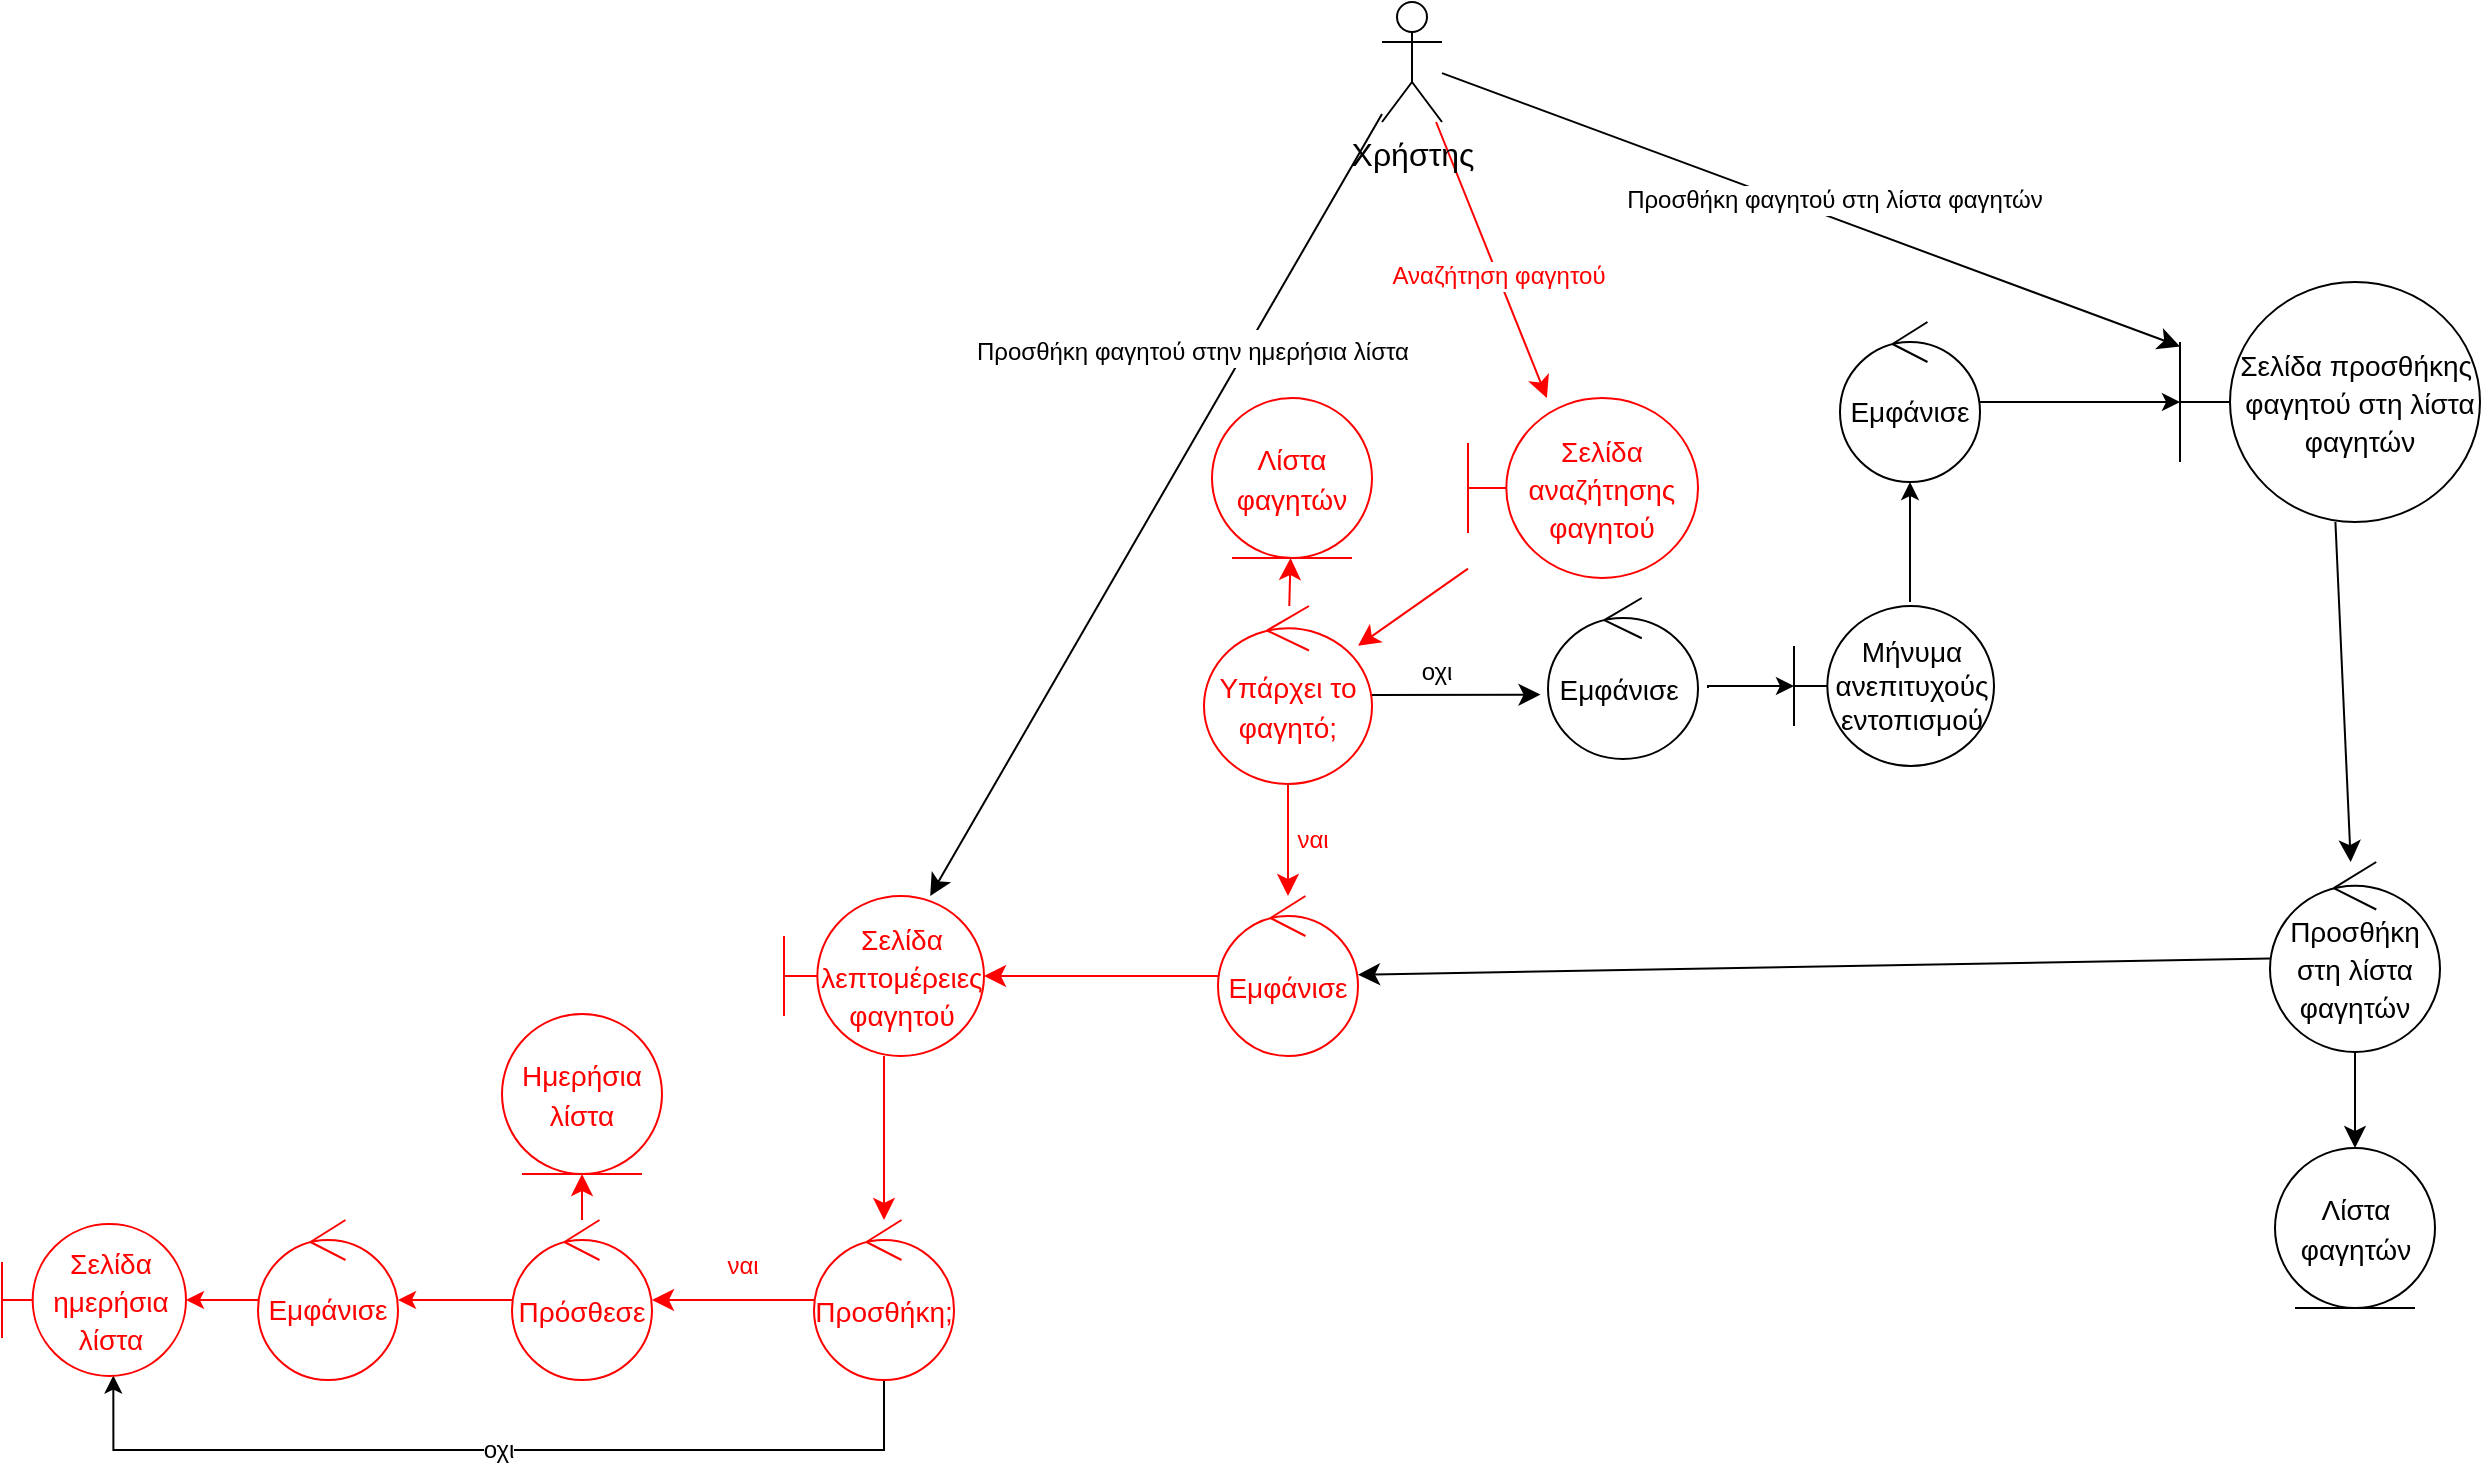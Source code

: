 <mxfile version="20.8.16" type="device"><diagram id="y5UhOXJ24lHy6HSWHHRA" name="Σελίδα-1"><mxGraphModel dx="1462" dy="1228" grid="0" gridSize="10" guides="1" tooltips="1" connect="1" arrows="1" fold="1" page="0" pageScale="1" pageWidth="827" pageHeight="1169" math="0" shadow="0"><root><mxCell id="0"/><mxCell id="1" parent="0"/><mxCell id="HchMumat6N0xvnnnB4oJ-53" value="" style="edgeStyle=none;curved=1;rounded=0;orthogonalLoop=1;jettySize=auto;html=1;fontSize=13;startSize=8;endSize=8;" parent="1" source="HchMumat6N0xvnnnB4oJ-2" target="HchMumat6N0xvnnnB4oJ-39" edge="1"><mxGeometry x="0.527" y="64" relative="1" as="geometry"><mxPoint x="371" y="111" as="targetPoint"/><mxPoint as="offset"/></mxGeometry></mxCell><mxCell id="nytSstBC6C1jP0jetPo6-3" value="&lt;font style=&quot;font-size: 12px;&quot;&gt;Προσθήκη φαγητού στη λίστα φαγητών&lt;/font&gt;" style="edgeLabel;html=1;align=center;verticalAlign=middle;resizable=0;points=[];rotation=0;" parent="HchMumat6N0xvnnnB4oJ-53" vertex="1" connectable="0"><mxGeometry x="0.336" y="-2" relative="1" as="geometry"><mxPoint x="-50" y="-30" as="offset"/></mxGeometry></mxCell><mxCell id="HchMumat6N0xvnnnB4oJ-55" value="" style="edgeStyle=none;curved=1;rounded=0;orthogonalLoop=1;jettySize=auto;html=1;fontSize=12;startSize=8;endSize=8;strokeColor=#FF0000;" parent="1" source="HchMumat6N0xvnnnB4oJ-2" target="HchMumat6N0xvnnnB4oJ-6" edge="1"><mxGeometry relative="1" as="geometry"/></mxCell><mxCell id="nytSstBC6C1jP0jetPo6-1" value="&lt;font color=&quot;#ff0000&quot; style=&quot;font-size: 12px;&quot;&gt;Αναζήτηση φαγητού&lt;/font&gt;" style="edgeLabel;html=1;align=center;verticalAlign=middle;resizable=0;points=[];rotation=0;" parent="HchMumat6N0xvnnnB4oJ-55" vertex="1" connectable="0"><mxGeometry x="0.381" relative="1" as="geometry"><mxPoint x="-7" y="-18" as="offset"/></mxGeometry></mxCell><mxCell id="HchMumat6N0xvnnnB4oJ-56" value="" style="edgeStyle=none;curved=1;rounded=0;orthogonalLoop=1;jettySize=auto;html=1;fontSize=12;startSize=8;endSize=8;" parent="1" source="HchMumat6N0xvnnnB4oJ-2" target="HchMumat6N0xvnnnB4oJ-18" edge="1"><mxGeometry relative="1" as="geometry"/></mxCell><mxCell id="HchMumat6N0xvnnnB4oJ-57" value="&lt;font style=&quot;font-size: 12px;&quot;&gt;Προσθήκη φαγητού στην ημερήσια λίστα&lt;/font&gt;" style="edgeLabel;html=1;align=center;verticalAlign=middle;resizable=0;points=[];fontSize=16;rotation=0;" parent="HchMumat6N0xvnnnB4oJ-56" vertex="1" connectable="0"><mxGeometry x="-0.253" y="2" relative="1" as="geometry"><mxPoint x="-13" y="-30" as="offset"/></mxGeometry></mxCell><mxCell id="HchMumat6N0xvnnnB4oJ-2" value="Χρήστης" style="shape=umlActor;verticalLabelPosition=bottom;verticalAlign=top;html=1;fontSize=16;" parent="1" vertex="1"><mxGeometry x="106" y="-170" width="30" height="60" as="geometry"/></mxCell><mxCell id="HchMumat6N0xvnnnB4oJ-11" value="" style="edgeStyle=none;curved=1;rounded=0;orthogonalLoop=1;jettySize=auto;html=1;fontSize=12;startSize=8;endSize=8;strokeColor=#FF0000;" parent="1" source="HchMumat6N0xvnnnB4oJ-6" target="HchMumat6N0xvnnnB4oJ-10" edge="1"><mxGeometry relative="1" as="geometry"/></mxCell><mxCell id="HchMumat6N0xvnnnB4oJ-6" value="&lt;font color=&quot;#ff0000&quot; style=&quot;font-size: 14px;&quot;&gt;Σελίδα αναζήτησης φαγητού&lt;/font&gt;" style="shape=umlBoundary;whiteSpace=wrap;html=1;fontSize=16;strokeColor=#FF0000;" parent="1" vertex="1"><mxGeometry x="149" y="28" width="115" height="90" as="geometry"/></mxCell><mxCell id="HchMumat6N0xvnnnB4oJ-13" value="&lt;font color=&quot;#ff0000&quot;&gt;ναι&lt;/font&gt;" style="edgeStyle=none;curved=1;rounded=0;orthogonalLoop=1;jettySize=auto;html=1;fontSize=12;startSize=8;endSize=8;strokeColor=#FF0000;" parent="1" source="HchMumat6N0xvnnnB4oJ-10" target="HchMumat6N0xvnnnB4oJ-12" edge="1"><mxGeometry y="12" relative="1" as="geometry"><mxPoint as="offset"/></mxGeometry></mxCell><mxCell id="HchMumat6N0xvnnnB4oJ-21" value="" style="edgeStyle=none;curved=1;rounded=0;orthogonalLoop=1;jettySize=auto;html=1;fontSize=12;startSize=8;endSize=8;strokeColor=#FF0000;" parent="1" source="HchMumat6N0xvnnnB4oJ-10" target="HchMumat6N0xvnnnB4oJ-20" edge="1"><mxGeometry relative="1" as="geometry"/></mxCell><mxCell id="HchMumat6N0xvnnnB4oJ-36" value="&lt;font style=&quot;font-size: 12px;&quot;&gt;οχι&lt;/font&gt;" style="edgeStyle=none;curved=1;rounded=0;orthogonalLoop=1;jettySize=auto;html=1;fontSize=12;startSize=8;endSize=8;entryX=-0.05;entryY=0.6;entryDx=0;entryDy=0;entryPerimeter=0;" parent="1" source="HchMumat6N0xvnnnB4oJ-10" target="HchMumat6N0xvnnnB4oJ-37" edge="1"><mxGeometry x="-0.227" y="11" relative="1" as="geometry"><mxPoint x="297.49" y="240.546" as="targetPoint"/><mxPoint as="offset"/></mxGeometry></mxCell><mxCell id="HchMumat6N0xvnnnB4oJ-10" value="&lt;font color=&quot;#ff0000&quot; style=&quot;font-size: 14px;&quot;&gt;Υπάρχει το φαγητό;&lt;/font&gt;" style="ellipse;shape=umlControl;whiteSpace=wrap;html=1;fontSize=16;strokeColor=#FF0000;" parent="1" vertex="1"><mxGeometry x="17" y="132" width="84" height="89" as="geometry"/></mxCell><mxCell id="HchMumat6N0xvnnnB4oJ-19" value="" style="edgeStyle=none;curved=1;rounded=0;orthogonalLoop=1;jettySize=auto;html=1;fontSize=12;startSize=8;endSize=8;strokeColor=#FF0000;" parent="1" source="HchMumat6N0xvnnnB4oJ-12" target="HchMumat6N0xvnnnB4oJ-18" edge="1"><mxGeometry relative="1" as="geometry"/></mxCell><mxCell id="HchMumat6N0xvnnnB4oJ-12" value="&lt;font color=&quot;#ff0000&quot; style=&quot;font-size: 14px;&quot;&gt;Εμφάνισε&lt;/font&gt;" style="ellipse;shape=umlControl;whiteSpace=wrap;html=1;fontSize=16;strokeColor=#FF0000;" parent="1" vertex="1"><mxGeometry x="24" y="277" width="70" height="80" as="geometry"/></mxCell><mxCell id="HchMumat6N0xvnnnB4oJ-25" value="" style="edgeStyle=none;curved=1;rounded=0;orthogonalLoop=1;jettySize=auto;html=1;fontSize=12;startSize=8;endSize=8;strokeColor=#FF0000;" parent="1" source="HchMumat6N0xvnnnB4oJ-18" target="HchMumat6N0xvnnnB4oJ-24" edge="1"><mxGeometry relative="1" as="geometry"/></mxCell><mxCell id="HchMumat6N0xvnnnB4oJ-18" value="&lt;font color=&quot;#ff0000&quot; style=&quot;font-size: 14px;&quot;&gt;Σελίδα λεπτομέρειες φαγητού&lt;/font&gt;" style="shape=umlBoundary;whiteSpace=wrap;html=1;fontSize=16;strokeColor=#FF0000;" parent="1" vertex="1"><mxGeometry x="-193" y="277" width="100" height="80" as="geometry"/></mxCell><mxCell id="HchMumat6N0xvnnnB4oJ-20" value="&lt;font color=&quot;#ff0000&quot; style=&quot;font-size: 14px;&quot;&gt;Λίστα φαγητών&lt;/font&gt;" style="ellipse;shape=umlEntity;whiteSpace=wrap;html=1;fontSize=16;strokeColor=#FF0000;" parent="1" vertex="1"><mxGeometry x="21" y="28" width="80" height="80" as="geometry"/></mxCell><mxCell id="HchMumat6N0xvnnnB4oJ-31" value="&lt;font color=&quot;#ff0000&quot;&gt;ναι&lt;/font&gt;" style="edgeStyle=none;curved=1;rounded=0;orthogonalLoop=1;jettySize=auto;html=1;fontSize=12;startSize=8;endSize=8;strokeColor=#FF0000;" parent="1" source="HchMumat6N0xvnnnB4oJ-24" target="HchMumat6N0xvnnnB4oJ-30" edge="1"><mxGeometry x="-0.102" y="-17" relative="1" as="geometry"><mxPoint as="offset"/></mxGeometry></mxCell><mxCell id="hVmCNeH1QFMWmfHC9A5S-9" value="" style="edgeStyle=orthogonalEdgeStyle;rounded=0;orthogonalLoop=1;jettySize=auto;html=1;entryX=0.605;entryY=0.997;entryDx=0;entryDy=0;entryPerimeter=0;" parent="1" source="HchMumat6N0xvnnnB4oJ-24" target="HchMumat6N0xvnnnB4oJ-32" edge="1"><mxGeometry relative="1" as="geometry"><Array as="points"><mxPoint x="-143" y="554"/><mxPoint x="-528" y="554"/></Array></mxGeometry></mxCell><mxCell id="rCAZ0m6CEGgXyNaDaJJ7-8" value="οχι" style="edgeLabel;html=1;align=center;verticalAlign=middle;resizable=0;points=[];fontSize=12;" parent="hVmCNeH1QFMWmfHC9A5S-9" vertex="1" connectable="0"><mxGeometry x="-0.43" y="1" relative="1" as="geometry"><mxPoint x="-98" y="-1" as="offset"/></mxGeometry></mxCell><mxCell id="HchMumat6N0xvnnnB4oJ-24" value="&lt;font color=&quot;#ff0000&quot; style=&quot;font-size: 14px;&quot;&gt;Προσθήκη;&lt;/font&gt;" style="ellipse;shape=umlControl;whiteSpace=wrap;html=1;fontSize=16;strokeColor=#FF0000;" parent="1" vertex="1"><mxGeometry x="-178" y="439" width="70" height="80" as="geometry"/></mxCell><mxCell id="HchMumat6N0xvnnnB4oJ-26" value="&lt;font color=&quot;#ff0000&quot; style=&quot;font-size: 14px;&quot;&gt;Ημερήσια λίστα&lt;/font&gt;" style="ellipse;shape=umlEntity;whiteSpace=wrap;html=1;fontSize=16;strokeColor=#FF0000;" parent="1" vertex="1"><mxGeometry x="-334" y="336" width="80" height="80" as="geometry"/></mxCell><mxCell id="HchMumat6N0xvnnnB4oJ-34" value="" style="edgeStyle=none;curved=1;rounded=0;orthogonalLoop=1;jettySize=auto;html=1;fontSize=12;startSize=8;endSize=8;strokeColor=#FF0000;" parent="1" source="HchMumat6N0xvnnnB4oJ-30" target="HchMumat6N0xvnnnB4oJ-26" edge="1"><mxGeometry relative="1" as="geometry"/></mxCell><mxCell id="rCAZ0m6CEGgXyNaDaJJ7-9" value="" style="edgeStyle=none;rounded=0;orthogonalLoop=1;jettySize=auto;html=1;fontSize=14;strokeColor=#FF0000;" parent="1" source="HchMumat6N0xvnnnB4oJ-30" target="hVmCNeH1QFMWmfHC9A5S-4" edge="1"><mxGeometry relative="1" as="geometry"/></mxCell><mxCell id="HchMumat6N0xvnnnB4oJ-30" value="&lt;font color=&quot;#ff0000&quot; style=&quot;font-size: 14px;&quot;&gt;Πρόσθεσε&lt;/font&gt;" style="ellipse;shape=umlControl;whiteSpace=wrap;html=1;fontSize=16;strokeColor=#FF0000;" parent="1" vertex="1"><mxGeometry x="-329" y="439" width="70" height="80" as="geometry"/></mxCell><mxCell id="HchMumat6N0xvnnnB4oJ-32" value="&lt;font color=&quot;#ff0000&quot; style=&quot;font-size: 14px;&quot;&gt;Σελίδα ημερήσια λίστα&lt;/font&gt;" style="shape=umlBoundary;whiteSpace=wrap;html=1;fontSize=16;strokeColor=#FF0000;" parent="1" vertex="1"><mxGeometry x="-584" y="441" width="92" height="76" as="geometry"/></mxCell><mxCell id="rCAZ0m6CEGgXyNaDaJJ7-4" value="" style="edgeStyle=orthogonalEdgeStyle;rounded=0;orthogonalLoop=1;jettySize=auto;html=1;" parent="1" target="rCAZ0m6CEGgXyNaDaJJ7-1" edge="1"><mxGeometry relative="1" as="geometry"><mxPoint x="269" y="173" as="sourcePoint"/><Array as="points"><mxPoint x="269" y="172"/></Array></mxGeometry></mxCell><mxCell id="HchMumat6N0xvnnnB4oJ-37" value="&lt;font style=&quot;font-size: 14px;&quot;&gt;Εμφάνισε&amp;nbsp;&lt;/font&gt;" style="ellipse;shape=umlControl;whiteSpace=wrap;html=1;fontSize=16;" parent="1" vertex="1"><mxGeometry x="189" y="128" width="75" height="80.5" as="geometry"/></mxCell><mxCell id="HchMumat6N0xvnnnB4oJ-52" value="" style="edgeStyle=none;curved=1;rounded=0;orthogonalLoop=1;jettySize=auto;html=1;fontSize=12;startSize=8;endSize=8;" parent="1" source="HchMumat6N0xvnnnB4oJ-39" target="HchMumat6N0xvnnnB4oJ-41" edge="1"><mxGeometry relative="1" as="geometry"/></mxCell><mxCell id="HchMumat6N0xvnnnB4oJ-39" value="&lt;font style=&quot;font-size: 14px;&quot;&gt;Σελίδα προσθήκης&amp;nbsp; φαγητού στη λίστα φαγητών&lt;/font&gt;" style="shape=umlBoundary;fontSize=16;html=1;whiteSpace=wrap;horizontal=1;labelBackgroundColor=none;labelBorderColor=none;spacingTop=0;spacing=0;spacingRight=0;spacingLeft=5;" parent="1" vertex="1"><mxGeometry x="505" y="-30" width="150" height="120" as="geometry"/></mxCell><mxCell id="HchMumat6N0xvnnnB4oJ-44" value="" style="edgeStyle=none;curved=1;rounded=0;orthogonalLoop=1;jettySize=auto;html=1;fontSize=12;startSize=8;endSize=8;" parent="1" source="HchMumat6N0xvnnnB4oJ-41" target="HchMumat6N0xvnnnB4oJ-43" edge="1"><mxGeometry relative="1" as="geometry"/></mxCell><mxCell id="HchMumat6N0xvnnnB4oJ-45" value="" style="edgeStyle=none;curved=1;rounded=0;orthogonalLoop=1;jettySize=auto;html=1;fontSize=12;startSize=8;endSize=8;" parent="1" source="HchMumat6N0xvnnnB4oJ-41" target="HchMumat6N0xvnnnB4oJ-12" edge="1"><mxGeometry relative="1" as="geometry"/></mxCell><mxCell id="HchMumat6N0xvnnnB4oJ-41" value="&lt;font style=&quot;font-size: 14px;&quot;&gt;Προσθήκη στη λίστα φαγητών&lt;/font&gt;" style="ellipse;shape=umlControl;whiteSpace=wrap;html=1;fontSize=16;" parent="1" vertex="1"><mxGeometry x="550" y="260" width="85" height="95" as="geometry"/></mxCell><mxCell id="HchMumat6N0xvnnnB4oJ-43" value="&lt;font style=&quot;font-size: 14px;&quot;&gt;Λίστα φαγητών&lt;/font&gt;" style="ellipse;shape=umlEntity;whiteSpace=wrap;html=1;fontSize=16;" parent="1" vertex="1"><mxGeometry x="552.5" y="403" width="80" height="80" as="geometry"/></mxCell><mxCell id="hVmCNeH1QFMWmfHC9A5S-5" value="" style="rounded=0;orthogonalLoop=1;jettySize=auto;html=1;strokeColor=#FF0000;" parent="1" source="hVmCNeH1QFMWmfHC9A5S-4" target="HchMumat6N0xvnnnB4oJ-32" edge="1"><mxGeometry relative="1" as="geometry"/></mxCell><mxCell id="hVmCNeH1QFMWmfHC9A5S-4" value="&lt;font color=&quot;#ff0000&quot; style=&quot;font-size: 14px;&quot;&gt;Εμφάνισε&lt;/font&gt;" style="ellipse;shape=umlControl;whiteSpace=wrap;html=1;strokeColor=#FF0000;" parent="1" vertex="1"><mxGeometry x="-456" y="439" width="70" height="80" as="geometry"/></mxCell><mxCell id="rCAZ0m6CEGgXyNaDaJJ7-5" value="" style="rounded=0;orthogonalLoop=1;jettySize=auto;html=1;" parent="1" target="rCAZ0m6CEGgXyNaDaJJ7-2" edge="1"><mxGeometry relative="1" as="geometry"><mxPoint x="370" y="130" as="sourcePoint"/></mxGeometry></mxCell><mxCell id="rCAZ0m6CEGgXyNaDaJJ7-1" value="&lt;font style=&quot;font-size: 14px;&quot;&gt;Mήνυμα ανεπιτυχούς εντοπισμού&lt;/font&gt;" style="shape=umlBoundary;whiteSpace=wrap;html=1;" parent="1" vertex="1"><mxGeometry x="312" y="132" width="100" height="80" as="geometry"/></mxCell><mxCell id="rCAZ0m6CEGgXyNaDaJJ7-6" value="" style="edgeStyle=none;rounded=0;orthogonalLoop=1;jettySize=auto;html=1;" parent="1" source="rCAZ0m6CEGgXyNaDaJJ7-2" target="HchMumat6N0xvnnnB4oJ-39" edge="1"><mxGeometry relative="1" as="geometry"/></mxCell><mxCell id="rCAZ0m6CEGgXyNaDaJJ7-2" value="&lt;font style=&quot;font-size: 14px;&quot;&gt;Εμφάνισε&lt;/font&gt;" style="ellipse;shape=umlControl;whiteSpace=wrap;html=1;" parent="1" vertex="1"><mxGeometry x="335" y="-10" width="70" height="80" as="geometry"/></mxCell></root></mxGraphModel></diagram></mxfile>